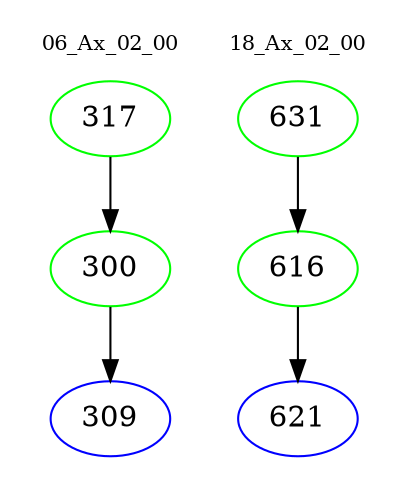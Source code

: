 digraph{
subgraph cluster_0 {
color = white
label = "06_Ax_02_00";
fontsize=10;
T0_317 [label="317", color="green"]
T0_317 -> T0_300 [color="black"]
T0_300 [label="300", color="green"]
T0_300 -> T0_309 [color="black"]
T0_309 [label="309", color="blue"]
}
subgraph cluster_1 {
color = white
label = "18_Ax_02_00";
fontsize=10;
T1_631 [label="631", color="green"]
T1_631 -> T1_616 [color="black"]
T1_616 [label="616", color="green"]
T1_616 -> T1_621 [color="black"]
T1_621 [label="621", color="blue"]
}
}
